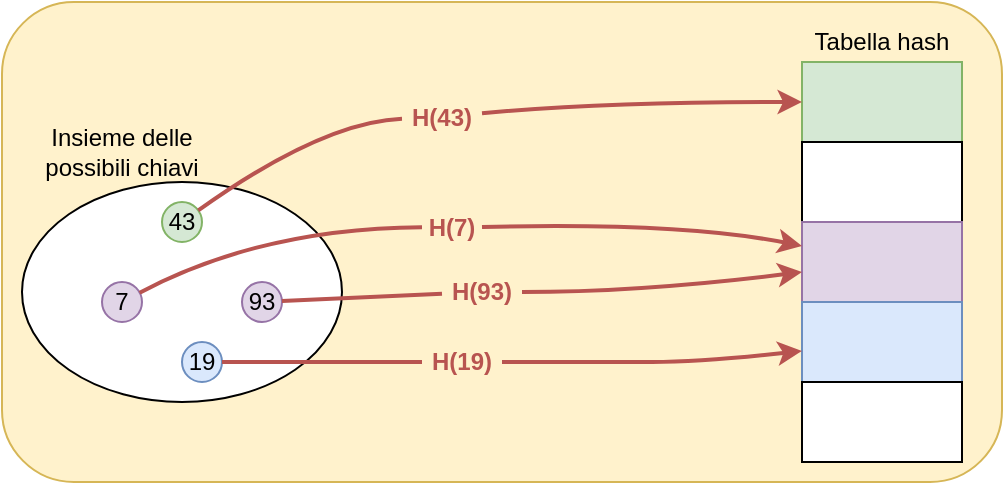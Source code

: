 <mxfile version="18.1.2" type="device"><diagram id="90vFWXcSxS4Am6J7g6Jq" name="Page-1"><mxGraphModel dx="1160" dy="432" grid="1" gridSize="10" guides="1" tooltips="1" connect="1" arrows="1" fold="1" page="1" pageScale="1" pageWidth="850" pageHeight="1100" math="0" shadow="0"><root><mxCell id="0"/><mxCell id="1" parent="0"/><mxCell id="iEmEdGqeS9UDrdF_u1Vg-12" value="" style="rounded=1;whiteSpace=wrap;html=1;fillColor=#fff2cc;strokeColor=#d6b656;" vertex="1" parent="1"><mxGeometry x="120" y="10" width="500" height="240" as="geometry"/></mxCell><mxCell id="iEmEdGqeS9UDrdF_u1Vg-11" value="" style="ellipse;whiteSpace=wrap;html=1;" vertex="1" parent="1"><mxGeometry x="130" y="100" width="160" height="110" as="geometry"/></mxCell><mxCell id="iEmEdGqeS9UDrdF_u1Vg-2" value="" style="rounded=0;whiteSpace=wrap;html=1;fillColor=#d5e8d4;strokeColor=#82b366;" vertex="1" parent="1"><mxGeometry x="520" y="40" width="80" height="40" as="geometry"/></mxCell><mxCell id="iEmEdGqeS9UDrdF_u1Vg-3" value="" style="rounded=0;whiteSpace=wrap;html=1;" vertex="1" parent="1"><mxGeometry x="520" y="80" width="80" height="40" as="geometry"/></mxCell><mxCell id="iEmEdGqeS9UDrdF_u1Vg-4" value="" style="rounded=0;whiteSpace=wrap;html=1;fillColor=#e1d5e7;strokeColor=#9673a6;" vertex="1" parent="1"><mxGeometry x="520" y="120" width="80" height="40" as="geometry"/></mxCell><mxCell id="iEmEdGqeS9UDrdF_u1Vg-5" value="" style="rounded=0;whiteSpace=wrap;html=1;fillColor=#dae8fc;strokeColor=#6c8ebf;" vertex="1" parent="1"><mxGeometry x="520" y="160" width="80" height="40" as="geometry"/></mxCell><mxCell id="iEmEdGqeS9UDrdF_u1Vg-6" value="" style="rounded=0;whiteSpace=wrap;html=1;" vertex="1" parent="1"><mxGeometry x="520" y="200" width="80" height="40" as="geometry"/></mxCell><mxCell id="iEmEdGqeS9UDrdF_u1Vg-8" value="7" style="ellipse;whiteSpace=wrap;html=1;aspect=fixed;fillColor=#e1d5e7;strokeColor=#9673a6;" vertex="1" parent="1"><mxGeometry x="170" y="150" width="20" height="20" as="geometry"/></mxCell><mxCell id="iEmEdGqeS9UDrdF_u1Vg-9" value="19" style="ellipse;whiteSpace=wrap;html=1;aspect=fixed;fillColor=#dae8fc;strokeColor=#6c8ebf;" vertex="1" parent="1"><mxGeometry x="210" y="180" width="20" height="20" as="geometry"/></mxCell><mxCell id="iEmEdGqeS9UDrdF_u1Vg-10" value="43" style="ellipse;whiteSpace=wrap;html=1;aspect=fixed;fillColor=#d5e8d4;strokeColor=#82b366;" vertex="1" parent="1"><mxGeometry x="200" y="110" width="20" height="20" as="geometry"/></mxCell><mxCell id="iEmEdGqeS9UDrdF_u1Vg-13" value="" style="curved=1;endArrow=classic;html=1;rounded=0;fillColor=#f8cecc;strokeColor=#b85450;strokeWidth=2;startArrow=none;" edge="1" parent="1" source="iEmEdGqeS9UDrdF_u1Vg-16" target="iEmEdGqeS9UDrdF_u1Vg-2"><mxGeometry width="50" height="50" relative="1" as="geometry"><mxPoint x="320" y="180" as="sourcePoint"/><mxPoint x="370" y="130" as="targetPoint"/><Array as="points"><mxPoint x="420" y="60"/></Array></mxGeometry></mxCell><mxCell id="iEmEdGqeS9UDrdF_u1Vg-14" value="" style="curved=1;endArrow=classic;html=1;rounded=0;strokeWidth=2;fillColor=#f8cecc;strokeColor=#b85450;startArrow=none;exitX=1;exitY=0.5;exitDx=0;exitDy=0;" edge="1" parent="1" source="iEmEdGqeS9UDrdF_u1Vg-19" target="iEmEdGqeS9UDrdF_u1Vg-4"><mxGeometry width="50" height="50" relative="1" as="geometry"><mxPoint x="330" y="220" as="sourcePoint"/><mxPoint x="380" y="170" as="targetPoint"/><Array as="points"><mxPoint x="460" y="120"/></Array></mxGeometry></mxCell><mxCell id="iEmEdGqeS9UDrdF_u1Vg-15" value="" style="curved=1;endArrow=classic;html=1;rounded=0;fillColor=#f8cecc;strokeColor=#b85450;strokeWidth=2;startArrow=none;exitX=1;exitY=0.5;exitDx=0;exitDy=0;" edge="1" parent="1" source="iEmEdGqeS9UDrdF_u1Vg-18" target="iEmEdGqeS9UDrdF_u1Vg-5"><mxGeometry width="50" height="50" relative="1" as="geometry"><mxPoint x="340" y="250" as="sourcePoint"/><mxPoint x="390" y="200" as="targetPoint"/><Array as="points"><mxPoint x="420" y="190"/><mxPoint x="470" y="190"/></Array></mxGeometry></mxCell><mxCell id="iEmEdGqeS9UDrdF_u1Vg-16" value="H(43)" style="text;html=1;align=center;verticalAlign=middle;whiteSpace=wrap;rounded=0;labelBackgroundColor=none;fontColor=#B85450;fontStyle=1" vertex="1" parent="1"><mxGeometry x="320" y="60" width="40" height="15" as="geometry"/></mxCell><mxCell id="iEmEdGqeS9UDrdF_u1Vg-17" value="" style="curved=1;endArrow=none;html=1;rounded=0;fillColor=#f8cecc;strokeColor=#b85450;strokeWidth=2;" edge="1" parent="1" source="iEmEdGqeS9UDrdF_u1Vg-10" target="iEmEdGqeS9UDrdF_u1Vg-16"><mxGeometry width="50" height="50" relative="1" as="geometry"><mxPoint x="218.142" y="114.194" as="sourcePoint"/><mxPoint x="520" y="60" as="targetPoint"/><Array as="points"><mxPoint x="280" y="70"/></Array></mxGeometry></mxCell><mxCell id="iEmEdGqeS9UDrdF_u1Vg-19" value="H(7)" style="text;html=1;align=center;verticalAlign=middle;whiteSpace=wrap;rounded=0;labelBackgroundColor=none;fontColor=#B85450;fontStyle=1" vertex="1" parent="1"><mxGeometry x="330" y="115" width="30" height="15" as="geometry"/></mxCell><mxCell id="iEmEdGqeS9UDrdF_u1Vg-20" value="" style="curved=1;endArrow=none;html=1;rounded=0;strokeWidth=2;fillColor=#f8cecc;strokeColor=#b85450;" edge="1" parent="1" source="iEmEdGqeS9UDrdF_u1Vg-8" target="iEmEdGqeS9UDrdF_u1Vg-19"><mxGeometry width="50" height="50" relative="1" as="geometry"><mxPoint x="189.556" y="157.053" as="sourcePoint"/><mxPoint x="520" y="132" as="targetPoint"/><Array as="points"><mxPoint x="250" y="123"/></Array></mxGeometry></mxCell><mxCell id="iEmEdGqeS9UDrdF_u1Vg-18" value="H(19)" style="text;html=1;align=center;verticalAlign=middle;whiteSpace=wrap;rounded=0;labelBackgroundColor=none;fontColor=#B85450;fontStyle=1" vertex="1" parent="1"><mxGeometry x="330" y="182.5" width="40" height="15" as="geometry"/></mxCell><mxCell id="iEmEdGqeS9UDrdF_u1Vg-21" value="" style="curved=1;endArrow=none;html=1;rounded=0;fillColor=#f8cecc;strokeColor=#b85450;strokeWidth=2;" edge="1" parent="1" source="iEmEdGqeS9UDrdF_u1Vg-9" target="iEmEdGqeS9UDrdF_u1Vg-18"><mxGeometry width="50" height="50" relative="1" as="geometry"><mxPoint x="229.76" y="192.176" as="sourcePoint"/><mxPoint x="520" y="184.444" as="targetPoint"/><Array as="points"/></mxGeometry></mxCell><mxCell id="iEmEdGqeS9UDrdF_u1Vg-22" value="Insieme delle possibili chiavi" style="text;html=1;strokeColor=none;fillColor=none;align=center;verticalAlign=middle;whiteSpace=wrap;rounded=0;labelBackgroundColor=none;fontColor=#000000;" vertex="1" parent="1"><mxGeometry x="135" y="70" width="90" height="30" as="geometry"/></mxCell><mxCell id="iEmEdGqeS9UDrdF_u1Vg-23" value="Tabella hash" style="text;html=1;strokeColor=none;fillColor=none;align=center;verticalAlign=middle;whiteSpace=wrap;rounded=0;labelBackgroundColor=none;fontColor=#000000;" vertex="1" parent="1"><mxGeometry x="520" y="20" width="80" height="20" as="geometry"/></mxCell><mxCell id="iEmEdGqeS9UDrdF_u1Vg-24" value="93" style="ellipse;whiteSpace=wrap;html=1;aspect=fixed;fillColor=#e1d5e7;strokeColor=#9673a6;" vertex="1" parent="1"><mxGeometry x="240" y="150" width="20" height="20" as="geometry"/></mxCell><mxCell id="iEmEdGqeS9UDrdF_u1Vg-25" value="" style="curved=1;endArrow=classic;html=1;rounded=0;fontColor=#000000;strokeWidth=2;fillColor=#f8cecc;strokeColor=#b85450;startArrow=none;exitX=1;exitY=0.5;exitDx=0;exitDy=0;" edge="1" parent="1" source="iEmEdGqeS9UDrdF_u1Vg-27" target="iEmEdGqeS9UDrdF_u1Vg-4"><mxGeometry width="50" height="50" relative="1" as="geometry"><mxPoint x="250" y="320" as="sourcePoint"/><mxPoint x="300" y="270" as="targetPoint"/><Array as="points"><mxPoint x="440" y="155"/></Array></mxGeometry></mxCell><mxCell id="iEmEdGqeS9UDrdF_u1Vg-27" value="H(93)" style="text;html=1;align=center;verticalAlign=middle;whiteSpace=wrap;rounded=0;labelBackgroundColor=none;fontColor=#B85450;fontStyle=1" vertex="1" parent="1"><mxGeometry x="340" y="147.5" width="40" height="15" as="geometry"/></mxCell><mxCell id="iEmEdGqeS9UDrdF_u1Vg-28" value="" style="curved=1;endArrow=none;html=1;rounded=0;fontColor=#000000;strokeWidth=2;fillColor=#f8cecc;strokeColor=#b85450;" edge="1" parent="1" source="iEmEdGqeS9UDrdF_u1Vg-24" target="iEmEdGqeS9UDrdF_u1Vg-27"><mxGeometry width="50" height="50" relative="1" as="geometry"><mxPoint x="260" y="160" as="sourcePoint"/><mxPoint x="520" y="143.077" as="targetPoint"/><Array as="points"/></mxGeometry></mxCell></root></mxGraphModel></diagram></mxfile>